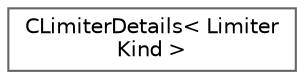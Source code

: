digraph "Graphical Class Hierarchy"
{
 // LATEX_PDF_SIZE
  bgcolor="transparent";
  edge [fontname=Helvetica,fontsize=10,labelfontname=Helvetica,labelfontsize=10];
  node [fontname=Helvetica,fontsize=10,shape=box,height=0.2,width=0.4];
  rankdir="LR";
  Node0 [id="Node000000",label="CLimiterDetails\< Limiter\lKind \>",height=0.2,width=0.4,color="grey40", fillcolor="white", style="filled",URL="$structCLimiterDetails.html",tooltip="A traits class for limiters, see notes for \"computeLimiters_impl()\"."];
}
